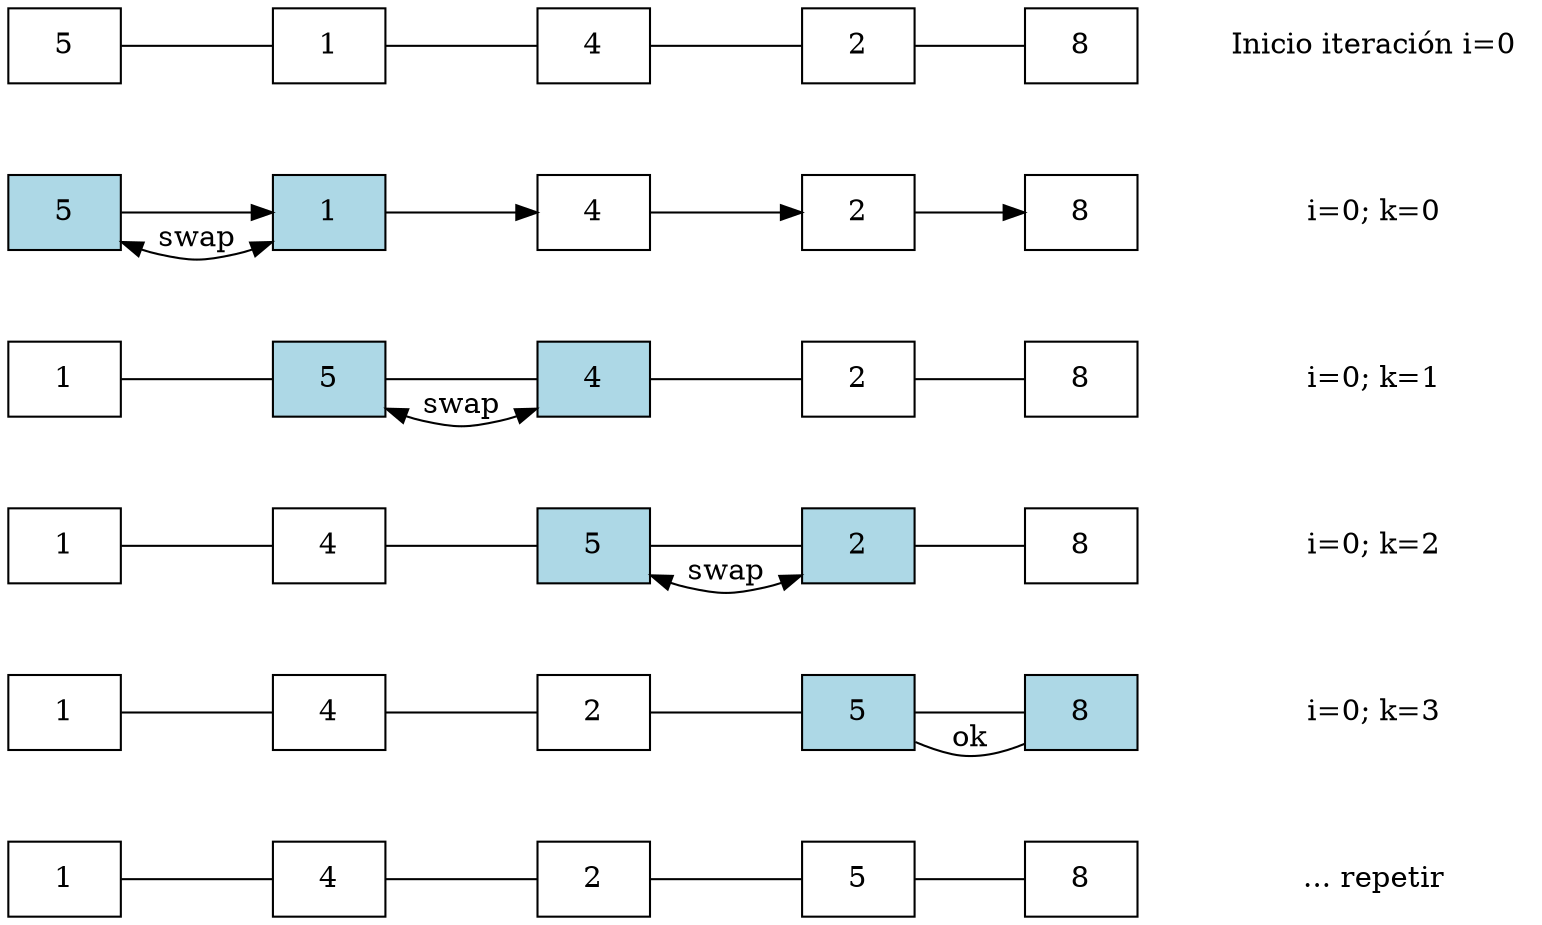 digraph structs {
    rankdir=LR;
    nodesep=.3;
    node [shape=rectangle]

    node01 [label=5];
    node02 [label=1];
    node03 [label=4];
    node04 [label=2];
    node05 [label=8];
    node06 [shape=plaintext label="Inicio iteración i=0"];
    node01 -> node02 -> node03 -> node04 -> node05 [weight=10 arrowhead=none]
    node05 -> node06  [weight=10 style=invis]

    node11 [label=5 fillcolor=lightblue style=filled];
    node12 [label=1 fillcolor=lightblue style=filled];
    node13 [label=4];
    node14 [label=2];
    node15 [label=8];
    node16 [shape=plaintext label="i=0; k=0"];
    node11 -> node12 -> node13 -> node14 -> node15 [weight=10 arrowtail=none]
    node11 -> node12 [label=swap constraint=false dir=both]
    node15 -> node16  [weight=10 style=invis]

    node21 [label=1];
    node22 [label=5 fillcolor=lightblue style=filled];
    node23 [label=4 fillcolor=lightblue style=filled];
    node24 [label=2];
    node25 [label=8];
    node26 [shape=plaintext label="i=0; k=1"];
    node21 -> node22 -> node23 -> node24 -> node25 [weight=10 arrowhead=none]
    node22 -> node23 [label=swap constraint=false dir=both]
    node25 -> node26  [weight=10 style=invis]

    node31 [label=1];
    node32 [label=4];
    node33 [label=5 fillcolor=lightblue style=filled];
    node34 [label=2 fillcolor=lightblue style=filled];
    node35 [label=8];
    node36 [shape=plaintext label="i=0; k=2"];
    node31 -> node32 -> node33 -> node34 -> node35 [weight=10 arrowhead=none]
    node33 -> node34 [label=swap constraint=false dir=both]
    node35 -> node36  [weight=10 style=invis]

    node41 [label=1];
    node42 [label=4];
    node43 [label=2];
    node44 [label=5 fillcolor=lightblue style=filled];
    node45 [label=8 fillcolor=lightblue style=filled];
    node46 [shape=plaintext label="i=0; k=3"];
    node41 -> node42 -> node43 -> node44 -> node45 [weight=10 arrowhead=none]
    node44 -> node45 [label=ok constraint=false dir=both arrowhead=none arrowtail=none]
    node45 -> node46  [weight=10 style=invis]

    node51 [label=1];
    node52 [label=4];
    node53 [label=2];
    node54 [label=5];
    node55 [label=8];
    node56 [shape=plaintext label="... repetir"];
    node51 -> node52 -> node53 -> node54 -> node55 [weight=10 arrowhead=none]
    node55 -> node56  [weight=10 style=invis]

    node01 -> node11 -> node21 -> node31 -> node41 -> node51 [constraint=false style=invis]
}
